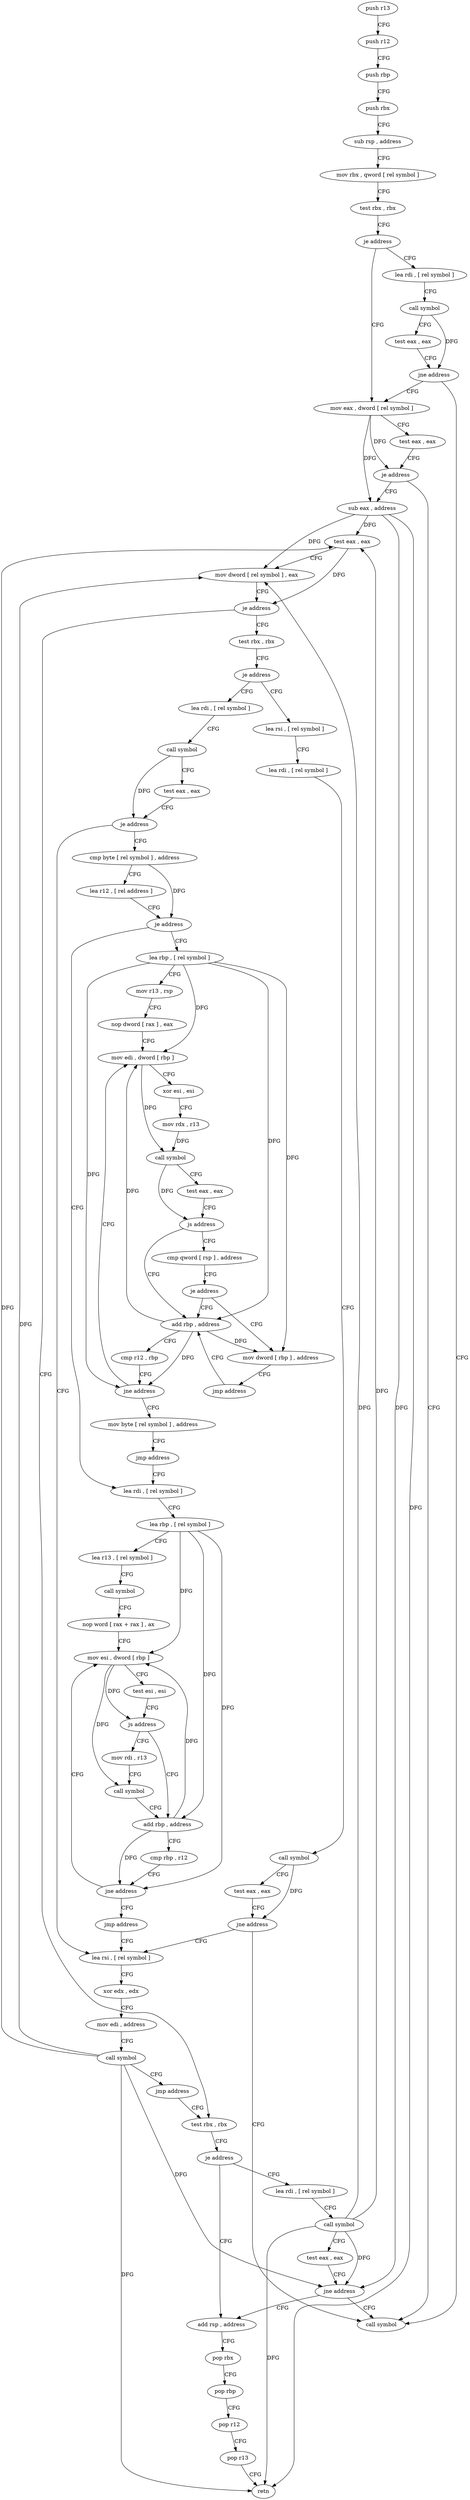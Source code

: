 digraph "func" {
"182672" [label = "push r13" ]
"182674" [label = "push r12" ]
"182676" [label = "push rbp" ]
"182677" [label = "push rbx" ]
"182678" [label = "sub rsp , address" ]
"182685" [label = "mov rbx , qword [ rel symbol ]" ]
"182692" [label = "test rbx , rbx" ]
"182695" [label = "je address" ]
"182717" [label = "mov eax , dword [ rel symbol ]" ]
"182697" [label = "lea rdi , [ rel symbol ]" ]
"182723" [label = "test eax , eax" ]
"182725" [label = "je address" ]
"182995" [label = "call symbol" ]
"182731" [label = "sub eax , address" ]
"182704" [label = "call symbol" ]
"182709" [label = "test eax , eax" ]
"182711" [label = "jne address" ]
"182734" [label = "test eax , eax" ]
"182736" [label = "mov dword [ rel symbol ] , eax" ]
"182742" [label = "je address" ]
"182784" [label = "test rbx , rbx" ]
"182744" [label = "test rbx , rbx" ]
"182787" [label = "je address" ]
"182840" [label = "lea rdi , [ rel symbol ]" ]
"182789" [label = "lea rsi , [ rel symbol ]" ]
"182747" [label = "je address" ]
"182769" [label = "add rsp , address" ]
"182749" [label = "lea rdi , [ rel symbol ]" ]
"182847" [label = "call symbol" ]
"182852" [label = "test eax , eax" ]
"182854" [label = "je address" ]
"182816" [label = "lea rsi , [ rel symbol ]" ]
"182856" [label = "cmp byte [ rel symbol ] , address" ]
"182796" [label = "lea rdi , [ rel symbol ]" ]
"182803" [label = "call symbol" ]
"182808" [label = "test eax , eax" ]
"182810" [label = "jne address" ]
"182776" [label = "pop rbx" ]
"182777" [label = "pop rbp" ]
"182778" [label = "pop r12" ]
"182780" [label = "pop r13" ]
"182782" [label = "retn" ]
"182756" [label = "call symbol" ]
"182761" [label = "test eax , eax" ]
"182763" [label = "jne address" ]
"182823" [label = "xor edx , edx" ]
"182825" [label = "mov edi , address" ]
"182830" [label = "call symbol" ]
"182835" [label = "jmp address" ]
"182863" [label = "lea r12 , [ rel address ]" ]
"182870" [label = "je address" ]
"182930" [label = "lea rbp , [ rel symbol ]" ]
"182872" [label = "lea rdi , [ rel symbol ]" ]
"182937" [label = "mov r13 , rsp" ]
"182940" [label = "nop dword [ rax ] , eax" ]
"182944" [label = "mov edi , dword [ rbp ]" ]
"182879" [label = "lea rbp , [ rel symbol ]" ]
"182886" [label = "lea r13 , [ rel symbol ]" ]
"182893" [label = "call symbol" ]
"182898" [label = "nop word [ rax + rax ] , ax" ]
"182904" [label = "mov esi , dword [ rbp ]" ]
"182968" [label = "add rbp , address" ]
"182972" [label = "cmp r12 , rbp" ]
"182975" [label = "jne address" ]
"182977" [label = "mov byte [ rel symbol ] , address" ]
"182961" [label = "cmp qword [ rsp ] , address" ]
"182966" [label = "je address" ]
"182986" [label = "mov dword [ rbp ] , address" ]
"182919" [label = "add rbp , address" ]
"182923" [label = "cmp rbp , r12" ]
"182926" [label = "jne address" ]
"182928" [label = "jmp address" ]
"182911" [label = "mov rdi , r13" ]
"182914" [label = "call symbol" ]
"182947" [label = "xor esi , esi" ]
"182949" [label = "mov rdx , r13" ]
"182952" [label = "call symbol" ]
"182957" [label = "test eax , eax" ]
"182959" [label = "js address" ]
"182984" [label = "jmp address" ]
"182993" [label = "jmp address" ]
"182907" [label = "test esi , esi" ]
"182909" [label = "js address" ]
"182672" -> "182674" [ label = "CFG" ]
"182674" -> "182676" [ label = "CFG" ]
"182676" -> "182677" [ label = "CFG" ]
"182677" -> "182678" [ label = "CFG" ]
"182678" -> "182685" [ label = "CFG" ]
"182685" -> "182692" [ label = "CFG" ]
"182692" -> "182695" [ label = "CFG" ]
"182695" -> "182717" [ label = "CFG" ]
"182695" -> "182697" [ label = "CFG" ]
"182717" -> "182723" [ label = "CFG" ]
"182717" -> "182725" [ label = "DFG" ]
"182717" -> "182731" [ label = "DFG" ]
"182697" -> "182704" [ label = "CFG" ]
"182723" -> "182725" [ label = "CFG" ]
"182725" -> "182995" [ label = "CFG" ]
"182725" -> "182731" [ label = "CFG" ]
"182731" -> "182734" [ label = "DFG" ]
"182731" -> "182736" [ label = "DFG" ]
"182731" -> "182782" [ label = "DFG" ]
"182731" -> "182763" [ label = "DFG" ]
"182704" -> "182709" [ label = "CFG" ]
"182704" -> "182711" [ label = "DFG" ]
"182709" -> "182711" [ label = "CFG" ]
"182711" -> "182995" [ label = "CFG" ]
"182711" -> "182717" [ label = "CFG" ]
"182734" -> "182736" [ label = "CFG" ]
"182734" -> "182742" [ label = "DFG" ]
"182736" -> "182742" [ label = "CFG" ]
"182742" -> "182784" [ label = "CFG" ]
"182742" -> "182744" [ label = "CFG" ]
"182784" -> "182787" [ label = "CFG" ]
"182744" -> "182747" [ label = "CFG" ]
"182787" -> "182840" [ label = "CFG" ]
"182787" -> "182789" [ label = "CFG" ]
"182840" -> "182847" [ label = "CFG" ]
"182789" -> "182796" [ label = "CFG" ]
"182747" -> "182769" [ label = "CFG" ]
"182747" -> "182749" [ label = "CFG" ]
"182769" -> "182776" [ label = "CFG" ]
"182749" -> "182756" [ label = "CFG" ]
"182847" -> "182852" [ label = "CFG" ]
"182847" -> "182854" [ label = "DFG" ]
"182852" -> "182854" [ label = "CFG" ]
"182854" -> "182816" [ label = "CFG" ]
"182854" -> "182856" [ label = "CFG" ]
"182816" -> "182823" [ label = "CFG" ]
"182856" -> "182863" [ label = "CFG" ]
"182856" -> "182870" [ label = "DFG" ]
"182796" -> "182803" [ label = "CFG" ]
"182803" -> "182808" [ label = "CFG" ]
"182803" -> "182810" [ label = "DFG" ]
"182808" -> "182810" [ label = "CFG" ]
"182810" -> "182995" [ label = "CFG" ]
"182810" -> "182816" [ label = "CFG" ]
"182776" -> "182777" [ label = "CFG" ]
"182777" -> "182778" [ label = "CFG" ]
"182778" -> "182780" [ label = "CFG" ]
"182780" -> "182782" [ label = "CFG" ]
"182756" -> "182761" [ label = "CFG" ]
"182756" -> "182734" [ label = "DFG" ]
"182756" -> "182736" [ label = "DFG" ]
"182756" -> "182782" [ label = "DFG" ]
"182756" -> "182763" [ label = "DFG" ]
"182761" -> "182763" [ label = "CFG" ]
"182763" -> "182995" [ label = "CFG" ]
"182763" -> "182769" [ label = "CFG" ]
"182823" -> "182825" [ label = "CFG" ]
"182825" -> "182830" [ label = "CFG" ]
"182830" -> "182835" [ label = "CFG" ]
"182830" -> "182734" [ label = "DFG" ]
"182830" -> "182736" [ label = "DFG" ]
"182830" -> "182763" [ label = "DFG" ]
"182830" -> "182782" [ label = "DFG" ]
"182835" -> "182744" [ label = "CFG" ]
"182863" -> "182870" [ label = "CFG" ]
"182870" -> "182930" [ label = "CFG" ]
"182870" -> "182872" [ label = "CFG" ]
"182930" -> "182937" [ label = "CFG" ]
"182930" -> "182944" [ label = "DFG" ]
"182930" -> "182968" [ label = "DFG" ]
"182930" -> "182975" [ label = "DFG" ]
"182930" -> "182986" [ label = "DFG" ]
"182872" -> "182879" [ label = "CFG" ]
"182937" -> "182940" [ label = "CFG" ]
"182940" -> "182944" [ label = "CFG" ]
"182944" -> "182947" [ label = "CFG" ]
"182944" -> "182952" [ label = "DFG" ]
"182879" -> "182886" [ label = "CFG" ]
"182879" -> "182904" [ label = "DFG" ]
"182879" -> "182919" [ label = "DFG" ]
"182879" -> "182926" [ label = "DFG" ]
"182886" -> "182893" [ label = "CFG" ]
"182893" -> "182898" [ label = "CFG" ]
"182898" -> "182904" [ label = "CFG" ]
"182904" -> "182907" [ label = "CFG" ]
"182904" -> "182909" [ label = "DFG" ]
"182904" -> "182914" [ label = "DFG" ]
"182968" -> "182972" [ label = "CFG" ]
"182968" -> "182944" [ label = "DFG" ]
"182968" -> "182975" [ label = "DFG" ]
"182968" -> "182986" [ label = "DFG" ]
"182972" -> "182975" [ label = "CFG" ]
"182975" -> "182944" [ label = "CFG" ]
"182975" -> "182977" [ label = "CFG" ]
"182977" -> "182984" [ label = "CFG" ]
"182961" -> "182966" [ label = "CFG" ]
"182966" -> "182986" [ label = "CFG" ]
"182966" -> "182968" [ label = "CFG" ]
"182986" -> "182993" [ label = "CFG" ]
"182919" -> "182923" [ label = "CFG" ]
"182919" -> "182904" [ label = "DFG" ]
"182919" -> "182926" [ label = "DFG" ]
"182923" -> "182926" [ label = "CFG" ]
"182926" -> "182904" [ label = "CFG" ]
"182926" -> "182928" [ label = "CFG" ]
"182928" -> "182816" [ label = "CFG" ]
"182911" -> "182914" [ label = "CFG" ]
"182914" -> "182919" [ label = "CFG" ]
"182947" -> "182949" [ label = "CFG" ]
"182949" -> "182952" [ label = "DFG" ]
"182952" -> "182957" [ label = "CFG" ]
"182952" -> "182959" [ label = "DFG" ]
"182957" -> "182959" [ label = "CFG" ]
"182959" -> "182968" [ label = "CFG" ]
"182959" -> "182961" [ label = "CFG" ]
"182984" -> "182872" [ label = "CFG" ]
"182993" -> "182968" [ label = "CFG" ]
"182907" -> "182909" [ label = "CFG" ]
"182909" -> "182919" [ label = "CFG" ]
"182909" -> "182911" [ label = "CFG" ]
}
